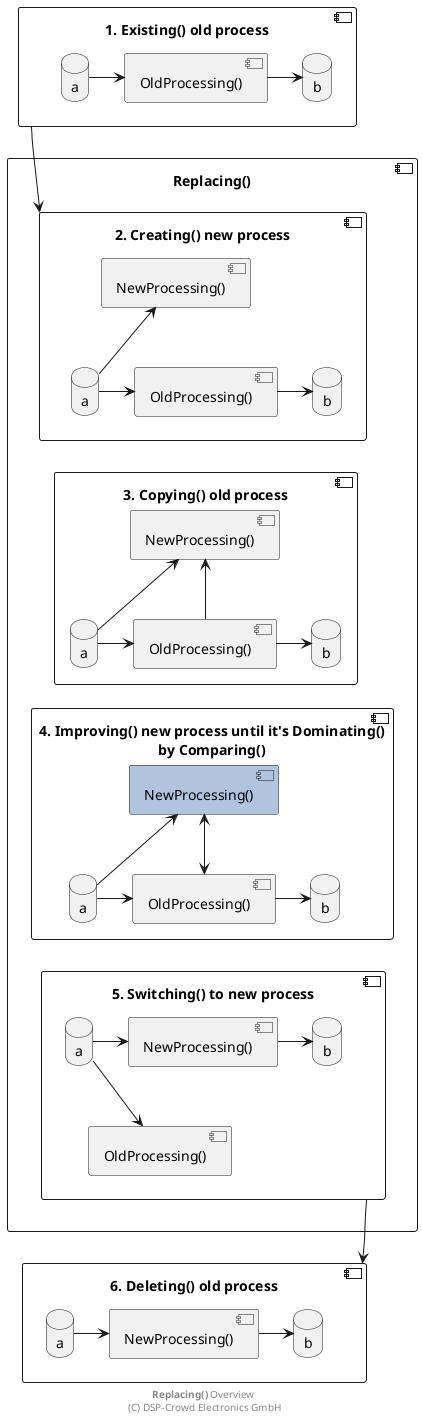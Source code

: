 
@startuml

' top to bottom direction

component "1. Existing() old process" as s1 {
  database "a" as a1
  database "b" as b1
  component "OldProcessing()" as op1
  
  a1 -> op1
  op1 -> b1
}

component "Replacing()" as rp {

component "2. Creating() new process" as s2 {
  database "a" as a2
  database "b" as b2
  component "OldProcessing()" as op2
  component "NewProcessing()" as np2
  
  a2 -> op2
  op2 -> b2
  
  a2 -u-> np2
}

component "3. Copying() old process" as s3 {
  database "a" as a3
  database "b" as b3
  component "OldProcessing()" as op3
  component "NewProcessing()" as np3
  
  a3 -> op3
  op3 -> b3
  
  a3 -u-> np3
  op3 -u-> np3
}

component "4. Improving() new process until it's Dominating()\nby Comparing()" as s4 {
  database "a" as a4
  database "b" as b4
  component "OldProcessing()" as op4
  component "NewProcessing()" as np4 #LightSteelBlue
  
  a4 -> op4
  op4 -> b4
  
  a4 -u-> np4
  op4 <-u-> np4
}

component "5. Switching() to new process" as s5 {
  database "a" as a5
  database "b" as b5
  component "OldProcessing()" as op5
  component "NewProcessing()" as np5
  
  a5 -> np5
  np5 -> b5
  
  a5 -d-> op5
}

}

component "6. Deleting() old process" as s6 {
  database "a" as a6
  database "b" as b6
  component "NewProcessing()" as np6
  
  a6 -> np6
  np6 -> b6
}

op1 -[hidden]d- np2
op2 -[hidden]d- np3
op3 -[hidden]d- np4
op4 -[hidden]d- np5
op5 -[hidden]d- np6

s1 -d-> s2
s5 -d-> s6

footer **Replacing()** Overview \n(C) DSP-Crowd Electronics GmbH

@enduml

